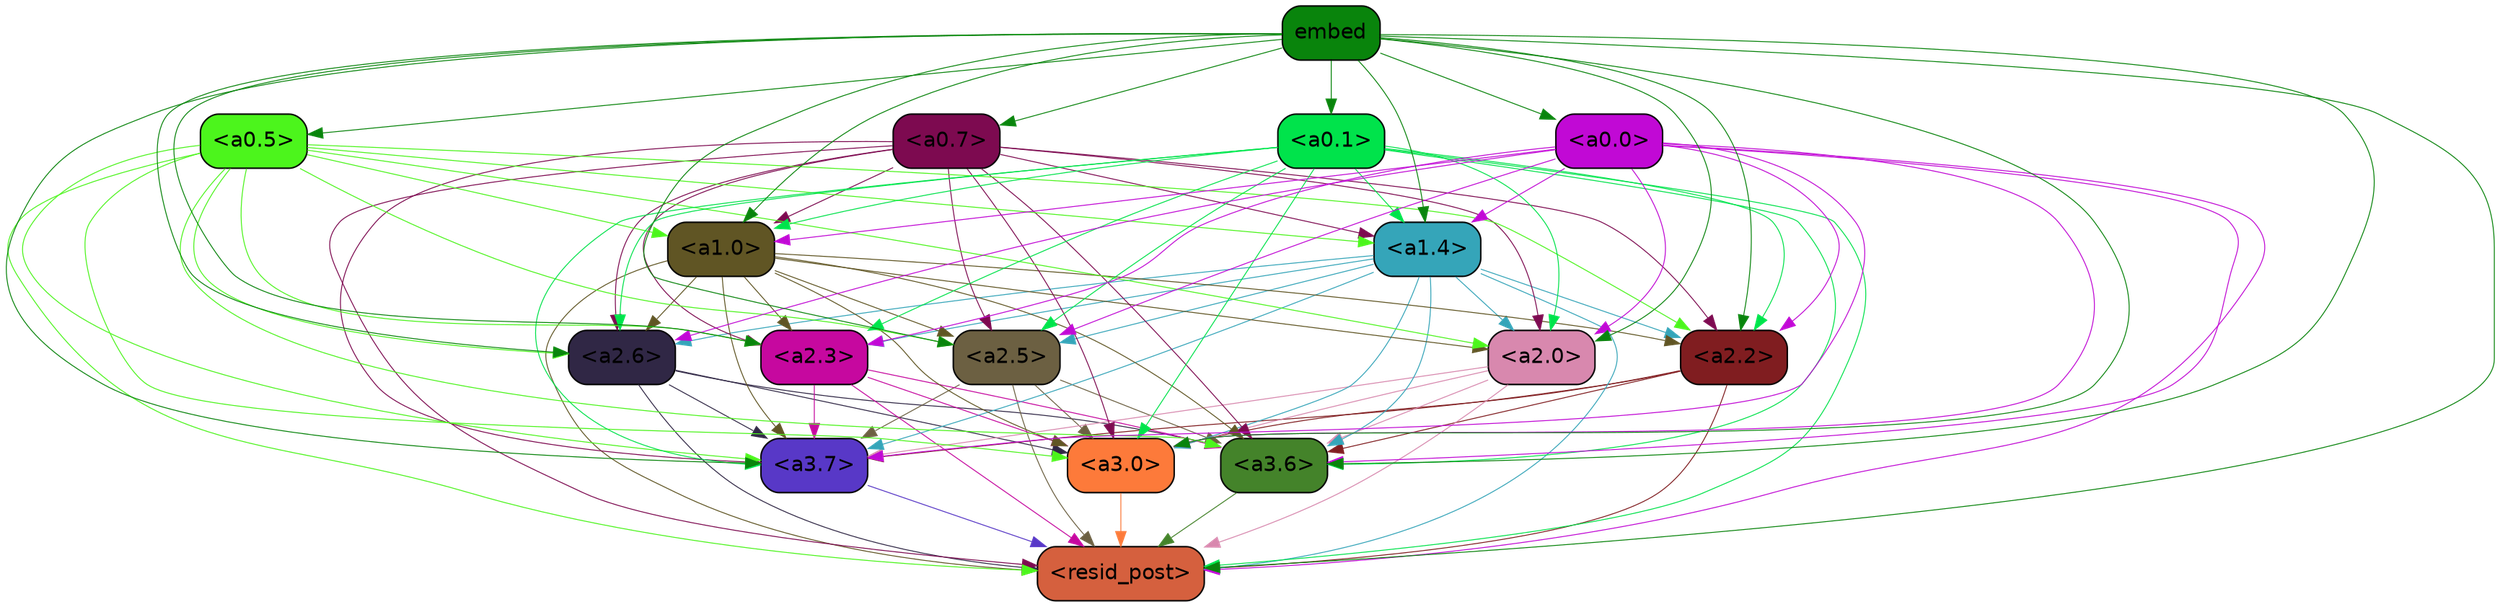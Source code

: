 strict digraph "" {
	graph [bgcolor=transparent,
		layout=dot,
		overlap=false,
		splines=true
	];
	"<a3.7>"	[color=black,
		fillcolor="#5838c7",
		fontname=Helvetica,
		shape=box,
		style="filled, rounded"];
	"<resid_post>"	[color=black,
		fillcolor="#d5603e",
		fontname=Helvetica,
		shape=box,
		style="filled, rounded"];
	"<a3.7>" -> "<resid_post>"	[color="#5838c7",
		penwidth=0.6];
	"<a3.6>"	[color=black,
		fillcolor="#44832a",
		fontname=Helvetica,
		shape=box,
		style="filled, rounded"];
	"<a3.6>" -> "<resid_post>"	[color="#44832a",
		penwidth=0.6];
	"<a3.0>"	[color=black,
		fillcolor="#fd7a3a",
		fontname=Helvetica,
		shape=box,
		style="filled, rounded"];
	"<a3.0>" -> "<resid_post>"	[color="#fd7a3a",
		penwidth=0.6];
	"<a2.6>"	[color=black,
		fillcolor="#302745",
		fontname=Helvetica,
		shape=box,
		style="filled, rounded"];
	"<a2.6>" -> "<a3.7>"	[color="#302745",
		penwidth=0.6];
	"<a2.6>" -> "<resid_post>"	[color="#302745",
		penwidth=0.6];
	"<a2.6>" -> "<a3.6>"	[color="#302745",
		penwidth=0.6];
	"<a2.6>" -> "<a3.0>"	[color="#302745",
		penwidth=0.6];
	"<a2.5>"	[color=black,
		fillcolor="#6c6042",
		fontname=Helvetica,
		shape=box,
		style="filled, rounded"];
	"<a2.5>" -> "<a3.7>"	[color="#6c6042",
		penwidth=0.6];
	"<a2.5>" -> "<resid_post>"	[color="#6c6042",
		penwidth=0.6];
	"<a2.5>" -> "<a3.6>"	[color="#6c6042",
		penwidth=0.6];
	"<a2.5>" -> "<a3.0>"	[color="#6c6042",
		penwidth=0.6];
	"<a2.3>"	[color=black,
		fillcolor="#c6089f",
		fontname=Helvetica,
		shape=box,
		style="filled, rounded"];
	"<a2.3>" -> "<a3.7>"	[color="#c6089f",
		penwidth=0.6];
	"<a2.3>" -> "<resid_post>"	[color="#c6089f",
		penwidth=0.6];
	"<a2.3>" -> "<a3.6>"	[color="#c6089f",
		penwidth=0.6];
	"<a2.3>" -> "<a3.0>"	[color="#c6089f",
		penwidth=0.6];
	"<a2.2>"	[color=black,
		fillcolor="#801d20",
		fontname=Helvetica,
		shape=box,
		style="filled, rounded"];
	"<a2.2>" -> "<a3.7>"	[color="#801d20",
		penwidth=0.6];
	"<a2.2>" -> "<resid_post>"	[color="#801d20",
		penwidth=0.6];
	"<a2.2>" -> "<a3.6>"	[color="#801d20",
		penwidth=0.6];
	"<a2.2>" -> "<a3.0>"	[color="#801d20",
		penwidth=0.6];
	"<a2.0>"	[color=black,
		fillcolor="#d888ae",
		fontname=Helvetica,
		shape=box,
		style="filled, rounded"];
	"<a2.0>" -> "<a3.7>"	[color="#d888ae",
		penwidth=0.6];
	"<a2.0>" -> "<resid_post>"	[color="#d888ae",
		penwidth=0.6];
	"<a2.0>" -> "<a3.6>"	[color="#d888ae",
		penwidth=0.6];
	"<a2.0>" -> "<a3.0>"	[color="#d888ae",
		penwidth=0.6];
	"<a1.4>"	[color=black,
		fillcolor="#35a5b9",
		fontname=Helvetica,
		shape=box,
		style="filled, rounded"];
	"<a1.4>" -> "<a3.7>"	[color="#35a5b9",
		penwidth=0.6];
	"<a1.4>" -> "<resid_post>"	[color="#35a5b9",
		penwidth=0.6];
	"<a1.4>" -> "<a3.6>"	[color="#35a5b9",
		penwidth=0.6];
	"<a1.4>" -> "<a3.0>"	[color="#35a5b9",
		penwidth=0.6];
	"<a1.4>" -> "<a2.6>"	[color="#35a5b9",
		penwidth=0.6];
	"<a1.4>" -> "<a2.5>"	[color="#35a5b9",
		penwidth=0.6];
	"<a1.4>" -> "<a2.3>"	[color="#35a5b9",
		penwidth=0.6];
	"<a1.4>" -> "<a2.2>"	[color="#35a5b9",
		penwidth=0.6];
	"<a1.4>" -> "<a2.0>"	[color="#35a5b9",
		penwidth=0.6];
	"<a1.0>"	[color=black,
		fillcolor="#605524",
		fontname=Helvetica,
		shape=box,
		style="filled, rounded"];
	"<a1.0>" -> "<a3.7>"	[color="#605524",
		penwidth=0.6];
	"<a1.0>" -> "<resid_post>"	[color="#605524",
		penwidth=0.6];
	"<a1.0>" -> "<a3.6>"	[color="#605524",
		penwidth=0.6];
	"<a1.0>" -> "<a3.0>"	[color="#605524",
		penwidth=0.6];
	"<a1.0>" -> "<a2.6>"	[color="#605524",
		penwidth=0.6];
	"<a1.0>" -> "<a2.5>"	[color="#605524",
		penwidth=0.6];
	"<a1.0>" -> "<a2.3>"	[color="#605524",
		penwidth=0.6];
	"<a1.0>" -> "<a2.2>"	[color="#605524",
		penwidth=0.6];
	"<a1.0>" -> "<a2.0>"	[color="#605524",
		penwidth=0.6];
	"<a0.7>"	[color=black,
		fillcolor="#7d0a50",
		fontname=Helvetica,
		shape=box,
		style="filled, rounded"];
	"<a0.7>" -> "<a3.7>"	[color="#7d0a50",
		penwidth=0.6];
	"<a0.7>" -> "<resid_post>"	[color="#7d0a50",
		penwidth=0.6];
	"<a0.7>" -> "<a3.6>"	[color="#7d0a50",
		penwidth=0.6];
	"<a0.7>" -> "<a3.0>"	[color="#7d0a50",
		penwidth=0.6];
	"<a0.7>" -> "<a2.6>"	[color="#7d0a50",
		penwidth=0.6];
	"<a0.7>" -> "<a2.5>"	[color="#7d0a50",
		penwidth=0.6];
	"<a0.7>" -> "<a2.3>"	[color="#7d0a50",
		penwidth=0.6];
	"<a0.7>" -> "<a2.2>"	[color="#7d0a50",
		penwidth=0.6];
	"<a0.7>" -> "<a2.0>"	[color="#7d0a50",
		penwidth=0.6];
	"<a0.7>" -> "<a1.4>"	[color="#7d0a50",
		penwidth=0.6];
	"<a0.7>" -> "<a1.0>"	[color="#7d0a50",
		penwidth=0.6];
	"<a0.5>"	[color=black,
		fillcolor="#4cf51c",
		fontname=Helvetica,
		shape=box,
		style="filled, rounded"];
	"<a0.5>" -> "<a3.7>"	[color="#4cf51c",
		penwidth=0.6];
	"<a0.5>" -> "<resid_post>"	[color="#4cf51c",
		penwidth=0.6];
	"<a0.5>" -> "<a3.6>"	[color="#4cf51c",
		penwidth=0.6];
	"<a0.5>" -> "<a3.0>"	[color="#4cf51c",
		penwidth=0.6];
	"<a0.5>" -> "<a2.6>"	[color="#4cf51c",
		penwidth=0.6];
	"<a0.5>" -> "<a2.5>"	[color="#4cf51c",
		penwidth=0.6];
	"<a0.5>" -> "<a2.3>"	[color="#4cf51c",
		penwidth=0.6];
	"<a0.5>" -> "<a2.2>"	[color="#4cf51c",
		penwidth=0.6];
	"<a0.5>" -> "<a2.0>"	[color="#4cf51c",
		penwidth=0.6];
	"<a0.5>" -> "<a1.4>"	[color="#4cf51c",
		penwidth=0.6];
	"<a0.5>" -> "<a1.0>"	[color="#4cf51c",
		penwidth=0.6];
	"<a0.1>"	[color=black,
		fillcolor="#00e34b",
		fontname=Helvetica,
		shape=box,
		style="filled, rounded"];
	"<a0.1>" -> "<a3.7>"	[color="#00e34b",
		penwidth=0.6];
	"<a0.1>" -> "<resid_post>"	[color="#00e34b",
		penwidth=0.6];
	"<a0.1>" -> "<a3.6>"	[color="#00e34b",
		penwidth=0.6];
	"<a0.1>" -> "<a3.0>"	[color="#00e34b",
		penwidth=0.6];
	"<a0.1>" -> "<a2.6>"	[color="#00e34b",
		penwidth=0.6];
	"<a0.1>" -> "<a2.5>"	[color="#00e34b",
		penwidth=0.6];
	"<a0.1>" -> "<a2.3>"	[color="#00e34b",
		penwidth=0.6];
	"<a0.1>" -> "<a2.2>"	[color="#00e34b",
		penwidth=0.6];
	"<a0.1>" -> "<a2.0>"	[color="#00e34b",
		penwidth=0.6];
	"<a0.1>" -> "<a1.4>"	[color="#00e34b",
		penwidth=0.6];
	"<a0.1>" -> "<a1.0>"	[color="#00e34b",
		penwidth=0.6];
	"<a0.0>"	[color=black,
		fillcolor="#c109d5",
		fontname=Helvetica,
		shape=box,
		style="filled, rounded"];
	"<a0.0>" -> "<a3.7>"	[color="#c109d5",
		penwidth=0.6];
	"<a0.0>" -> "<resid_post>"	[color="#c109d5",
		penwidth=0.6];
	"<a0.0>" -> "<a3.6>"	[color="#c109d5",
		penwidth=0.6];
	"<a0.0>" -> "<a3.0>"	[color="#c109d5",
		penwidth=0.6];
	"<a0.0>" -> "<a2.6>"	[color="#c109d5",
		penwidth=0.6];
	"<a0.0>" -> "<a2.5>"	[color="#c109d5",
		penwidth=0.6];
	"<a0.0>" -> "<a2.3>"	[color="#c109d5",
		penwidth=0.6];
	"<a0.0>" -> "<a2.2>"	[color="#c109d5",
		penwidth=0.6];
	"<a0.0>" -> "<a2.0>"	[color="#c109d5",
		penwidth=0.6];
	"<a0.0>" -> "<a1.4>"	[color="#c109d5",
		penwidth=0.6];
	"<a0.0>" -> "<a1.0>"	[color="#c109d5",
		penwidth=0.6];
	embed	[color=black,
		fillcolor="#09840c",
		fontname=Helvetica,
		shape=box,
		style="filled, rounded"];
	embed -> "<a3.7>"	[color="#09840c",
		penwidth=0.6];
	embed -> "<resid_post>"	[color="#09840c",
		penwidth=0.6];
	embed -> "<a3.6>"	[color="#09840c",
		penwidth=0.6];
	embed -> "<a3.0>"	[color="#09840c",
		penwidth=0.6];
	embed -> "<a2.6>"	[color="#09840c",
		penwidth=0.6];
	embed -> "<a2.5>"	[color="#09840c",
		penwidth=0.6];
	embed -> "<a2.3>"	[color="#09840c",
		penwidth=0.6];
	embed -> "<a2.2>"	[color="#09840c",
		penwidth=0.6];
	embed -> "<a2.0>"	[color="#09840c",
		penwidth=0.6];
	embed -> "<a1.4>"	[color="#09840c",
		penwidth=0.6];
	embed -> "<a1.0>"	[color="#09840c",
		penwidth=0.6];
	embed -> "<a0.7>"	[color="#09840c",
		penwidth=0.6];
	embed -> "<a0.5>"	[color="#09840c",
		penwidth=0.6];
	embed -> "<a0.1>"	[color="#09840c",
		penwidth=0.6];
	embed -> "<a0.0>"	[color="#09840c",
		penwidth=0.6];
}
